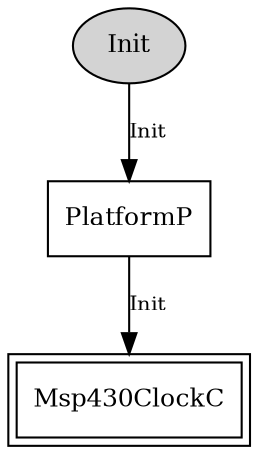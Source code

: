 digraph "tos.platforms.z1.PlatformC" {
  n0x40534a30 [shape=ellipse, style=filled, label="Init", fontsize=12];
  "PlatformP" [fontsize=12, shape=box, URL="../chtml/tos.platforms.z1.PlatformP.html"];
  "PlatformP" [fontsize=12, shape=box, URL="../chtml/tos.platforms.z1.PlatformP.html"];
  "Msp430ClockC" [fontsize=12, shape=box,peripheries=2, URL="../chtml/tos.chips.msp430.timer.Msp430ClockC.html"];
  "n0x40534a30" -> "PlatformP" [label="Init", URL="../ihtml/tos.interfaces.Init.html", fontsize=10];
  "PlatformP" -> "Msp430ClockC" [label="Init", URL="../ihtml/tos.interfaces.Init.html", fontsize=10];
}

